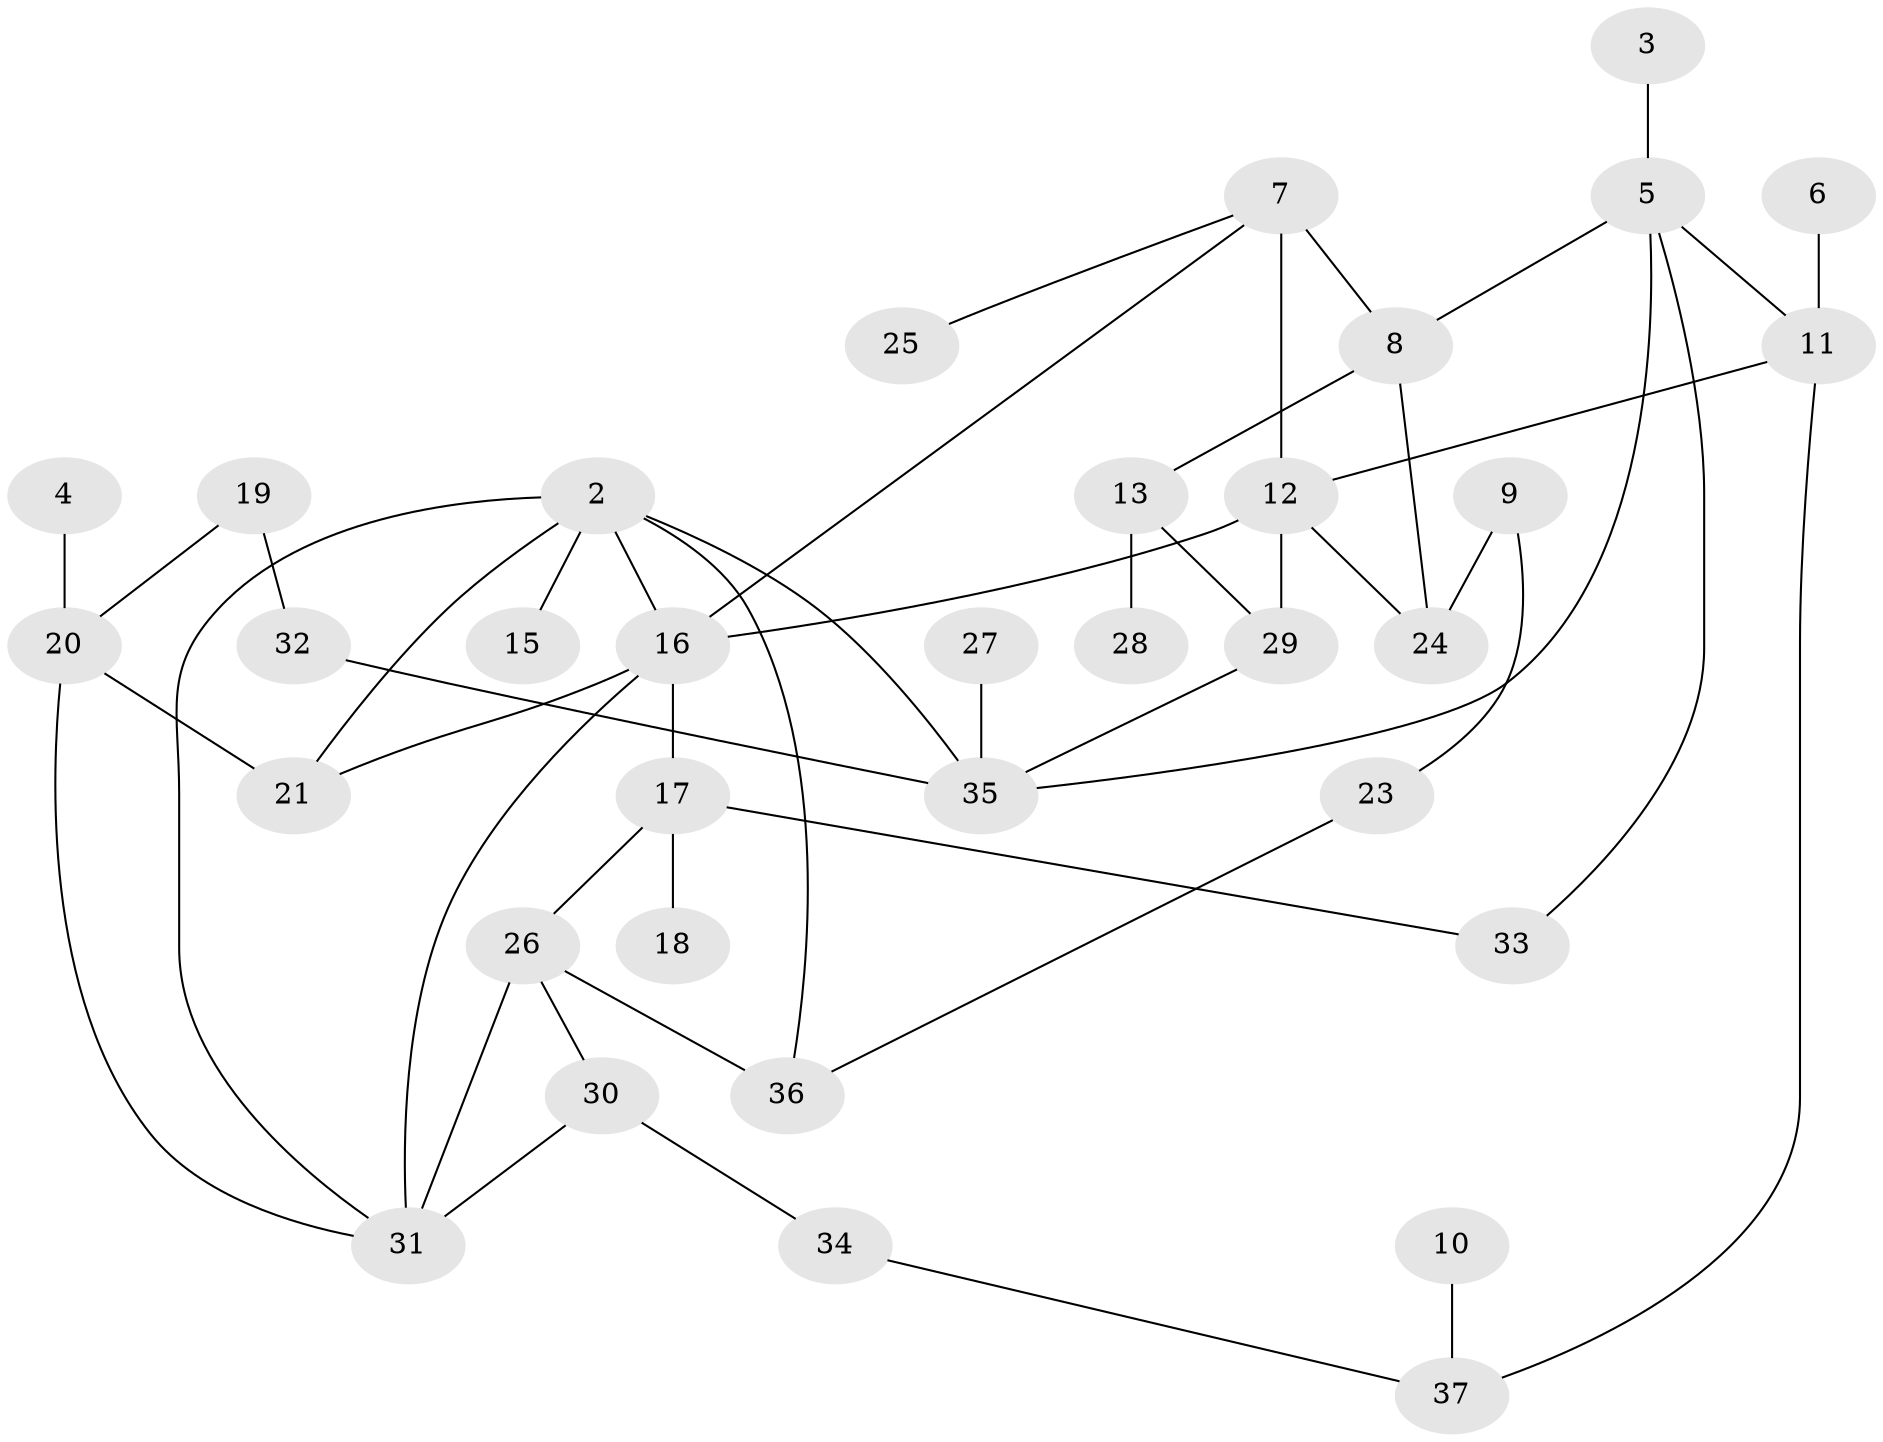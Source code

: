 // original degree distribution, {1: 0.23529411764705882, 3: 0.23529411764705882, 5: 0.11764705882352941, 4: 0.13725490196078433, 2: 0.21568627450980393, 0: 0.0392156862745098, 6: 0.0196078431372549}
// Generated by graph-tools (version 1.1) at 2025/48/03/04/25 22:48:13]
// undirected, 34 vertices, 49 edges
graph export_dot {
  node [color=gray90,style=filled];
  2;
  3;
  4;
  5;
  6;
  7;
  8;
  9;
  10;
  11;
  12;
  13;
  15;
  16;
  17;
  18;
  19;
  20;
  21;
  23;
  24;
  25;
  26;
  27;
  28;
  29;
  30;
  31;
  32;
  33;
  34;
  35;
  36;
  37;
  2 -- 15 [weight=1.0];
  2 -- 16 [weight=1.0];
  2 -- 21 [weight=1.0];
  2 -- 31 [weight=1.0];
  2 -- 35 [weight=1.0];
  2 -- 36 [weight=1.0];
  3 -- 5 [weight=1.0];
  4 -- 20 [weight=1.0];
  5 -- 8 [weight=1.0];
  5 -- 11 [weight=1.0];
  5 -- 33 [weight=1.0];
  5 -- 35 [weight=1.0];
  6 -- 11 [weight=1.0];
  7 -- 8 [weight=2.0];
  7 -- 12 [weight=2.0];
  7 -- 16 [weight=1.0];
  7 -- 25 [weight=1.0];
  8 -- 13 [weight=1.0];
  8 -- 24 [weight=1.0];
  9 -- 23 [weight=1.0];
  9 -- 24 [weight=1.0];
  10 -- 37 [weight=1.0];
  11 -- 12 [weight=1.0];
  11 -- 37 [weight=1.0];
  12 -- 16 [weight=1.0];
  12 -- 24 [weight=1.0];
  12 -- 29 [weight=1.0];
  13 -- 28 [weight=1.0];
  13 -- 29 [weight=1.0];
  16 -- 17 [weight=1.0];
  16 -- 21 [weight=1.0];
  16 -- 31 [weight=1.0];
  17 -- 18 [weight=1.0];
  17 -- 26 [weight=1.0];
  17 -- 33 [weight=1.0];
  19 -- 20 [weight=1.0];
  19 -- 32 [weight=1.0];
  20 -- 21 [weight=1.0];
  20 -- 31 [weight=1.0];
  23 -- 36 [weight=1.0];
  26 -- 30 [weight=1.0];
  26 -- 31 [weight=1.0];
  26 -- 36 [weight=1.0];
  27 -- 35 [weight=1.0];
  29 -- 35 [weight=1.0];
  30 -- 31 [weight=1.0];
  30 -- 34 [weight=1.0];
  32 -- 35 [weight=1.0];
  34 -- 37 [weight=1.0];
}
